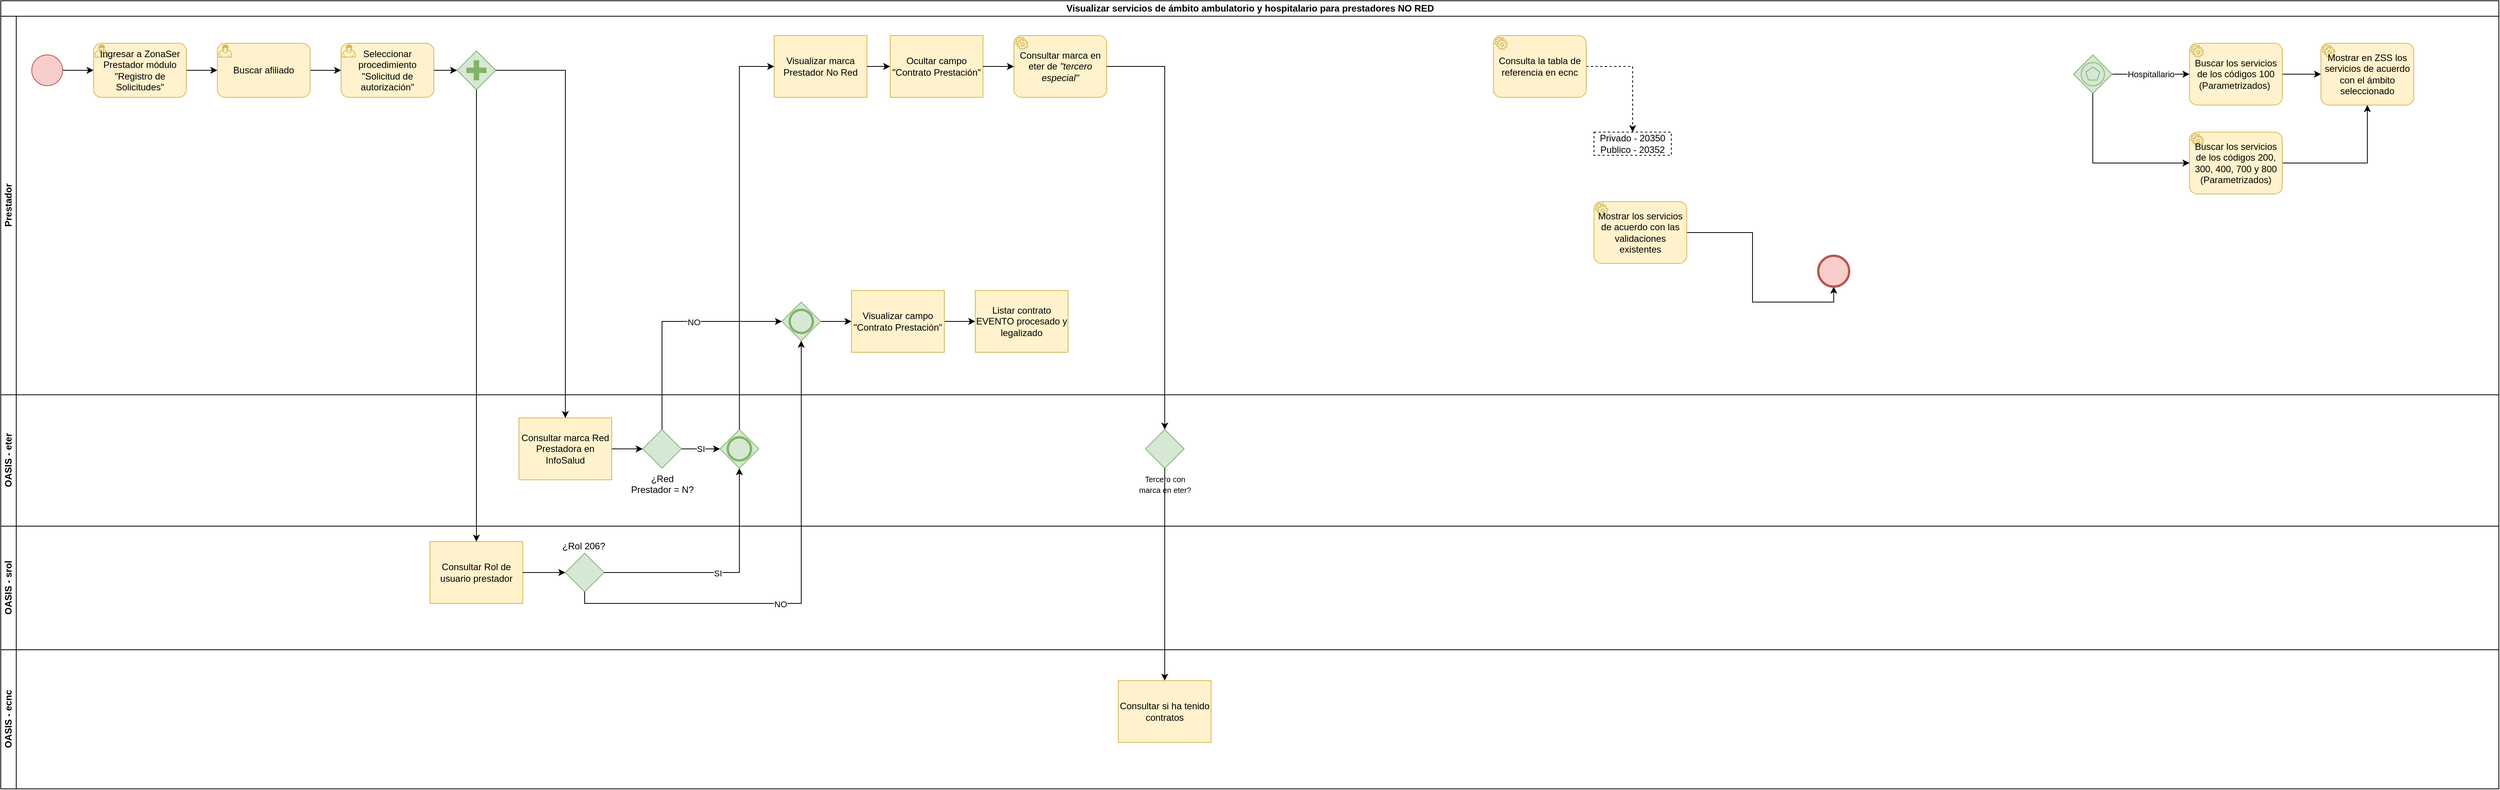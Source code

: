 <mxfile version="26.0.15">
  <diagram name="Página-1" id="TRl0oPyITWr-6Asu_PwD">
    <mxGraphModel dx="1050" dy="530" grid="1" gridSize="10" guides="1" tooltips="1" connect="1" arrows="1" fold="1" page="1" pageScale="1" pageWidth="2200" pageHeight="500" math="0" shadow="0">
      <root>
        <mxCell id="0" />
        <mxCell id="1" parent="0" />
        <mxCell id="DZp7piEdJl-Q790h61w1-1" value="Visualizar servicios de ámbito ambulatorio y hospitalario para prestadores NO RED" style="swimlane;childLayout=stackLayout;resizeParent=1;resizeParentMax=0;horizontal=1;startSize=20;horizontalStack=0;html=1;" parent="1" vertex="1">
          <mxGeometry x="40" y="40" width="3230" height="1020" as="geometry" />
        </mxCell>
        <mxCell id="DZp7piEdJl-Q790h61w1-2" value="&lt;font style=&quot;vertical-align: inherit;&quot;&gt;&lt;font style=&quot;vertical-align: inherit;&quot;&gt;Prestador&lt;/font&gt;&lt;/font&gt;" style="swimlane;startSize=20;horizontal=0;html=1;" parent="DZp7piEdJl-Q790h61w1-1" vertex="1">
          <mxGeometry y="20" width="3230" height="490" as="geometry" />
        </mxCell>
        <mxCell id="DZp7piEdJl-Q790h61w1-11" style="edgeStyle=orthogonalEdgeStyle;rounded=0;orthogonalLoop=1;jettySize=auto;html=1;entryX=0;entryY=0.5;entryDx=0;entryDy=0;entryPerimeter=0;" parent="DZp7piEdJl-Q790h61w1-2" source="DZp7piEdJl-Q790h61w1-10" target="DZp7piEdJl-Q790h61w1-6" edge="1">
          <mxGeometry relative="1" as="geometry" />
        </mxCell>
        <mxCell id="DZp7piEdJl-Q790h61w1-10" value="" style="points=[[0.145,0.145,0],[0.5,0,0],[0.855,0.145,0],[1,0.5,0],[0.855,0.855,0],[0.5,1,0],[0.145,0.855,0],[0,0.5,0]];shape=mxgraph.bpmn.event;html=1;verticalLabelPosition=bottom;labelBackgroundColor=#ffffff;verticalAlign=top;align=center;perimeter=ellipsePerimeter;outlineConnect=0;aspect=fixed;outline=standard;symbol=general;fillColor=#f8cecc;strokeColor=#b85450;" parent="DZp7piEdJl-Q790h61w1-2" vertex="1">
          <mxGeometry x="40" y="50" width="40" height="40" as="geometry" />
        </mxCell>
        <mxCell id="DZp7piEdJl-Q790h61w1-6" value="&lt;font style=&quot;vertical-align: inherit;&quot;&gt;&lt;font style=&quot;vertical-align: inherit;&quot;&gt;&lt;font style=&quot;vertical-align: inherit;&quot;&gt;&lt;font style=&quot;vertical-align: inherit;&quot;&gt;&lt;font style=&quot;vertical-align: inherit;&quot;&gt;&lt;font style=&quot;vertical-align: inherit;&quot;&gt;&lt;font style=&quot;vertical-align: inherit;&quot;&gt;&lt;font style=&quot;vertical-align: inherit;&quot;&gt;Ingresar a ZonaSer Prestador módulo &quot;Registro de Solicitudes&quot;&lt;/font&gt;&lt;/font&gt;&lt;/font&gt;&lt;/font&gt;&lt;/font&gt;&lt;/font&gt;&lt;/font&gt;&lt;/font&gt;" style="points=[[0.25,0,0],[0.5,0,0],[0.75,0,0],[1,0.25,0],[1,0.5,0],[1,0.75,0],[0.75,1,0],[0.5,1,0],[0.25,1,0],[0,0.75,0],[0,0.5,0],[0,0.25,0]];shape=mxgraph.bpmn.task;whiteSpace=wrap;rectStyle=rounded;size=10;html=1;container=1;expand=0;collapsible=0;taskMarker=user;fillColor=#fff2cc;strokeColor=#d6b656;" parent="DZp7piEdJl-Q790h61w1-2" vertex="1">
          <mxGeometry x="120" y="35" width="120" height="70" as="geometry" />
        </mxCell>
        <mxCell id="DZp7piEdJl-Q790h61w1-5" style="edgeStyle=orthogonalEdgeStyle;rounded=0;orthogonalLoop=1;jettySize=auto;html=1;entryX=0;entryY=0.5;entryDx=0;entryDy=0;entryPerimeter=0;" parent="DZp7piEdJl-Q790h61w1-2" source="DZp7piEdJl-Q790h61w1-6" target="YhVUN2A8UuCsmT0SYXPu-39" edge="1">
          <mxGeometry relative="1" as="geometry">
            <mxPoint x="280" y="70" as="targetPoint" />
          </mxGeometry>
        </mxCell>
        <mxCell id="DZp7piEdJl-Q790h61w1-26" value="Consultar marca en eter de &lt;i&gt;&quot;tercero especial&quot;&lt;/i&gt;" style="points=[[0.25,0,0],[0.5,0,0],[0.75,0,0],[1,0.25,0],[1,0.5,0],[1,0.75,0],[0.75,1,0],[0.5,1,0],[0.25,1,0],[0,0.75,0],[0,0.5,0],[0,0.25,0]];shape=mxgraph.bpmn.task;whiteSpace=wrap;rectStyle=rounded;size=10;html=1;container=1;expand=0;collapsible=0;taskMarker=service;fillColor=#fff2cc;strokeColor=#d6b656;" parent="DZp7piEdJl-Q790h61w1-2" vertex="1">
          <mxGeometry x="1310" y="25" width="120" height="80" as="geometry" />
        </mxCell>
        <mxCell id="DZp7piEdJl-Q790h61w1-32" value="Mostrar en ZSS los servicios de acuerdo con el ámbito seleccionado" style="points=[[0.25,0,0],[0.5,0,0],[0.75,0,0],[1,0.25,0],[1,0.5,0],[1,0.75,0],[0.75,1,0],[0.5,1,0],[0.25,1,0],[0,0.75,0],[0,0.5,0],[0,0.25,0]];shape=mxgraph.bpmn.task;whiteSpace=wrap;rectStyle=rounded;size=10;html=1;container=1;expand=0;collapsible=0;taskMarker=service;fillColor=#fff2cc;strokeColor=#d6b656;" parent="DZp7piEdJl-Q790h61w1-2" vertex="1">
          <mxGeometry x="3000" y="35" width="120" height="80" as="geometry" />
        </mxCell>
        <mxCell id="FZRKKht7appjnMGiK8aR-16" style="edgeStyle=orthogonalEdgeStyle;rounded=0;orthogonalLoop=1;jettySize=auto;html=1;dashed=1;" edge="1" parent="DZp7piEdJl-Q790h61w1-2" source="DZp7piEdJl-Q790h61w1-36" target="FZRKKht7appjnMGiK8aR-15">
          <mxGeometry relative="1" as="geometry" />
        </mxCell>
        <mxCell id="DZp7piEdJl-Q790h61w1-36" value="Consulta la tabla de referencia en ecnc" style="points=[[0.25,0,0],[0.5,0,0],[0.75,0,0],[1,0.25,0],[1,0.5,0],[1,0.75,0],[0.75,1,0],[0.5,1,0],[0.25,1,0],[0,0.75,0],[0,0.5,0],[0,0.25,0]];shape=mxgraph.bpmn.task;whiteSpace=wrap;rectStyle=rounded;size=10;html=1;container=1;expand=0;collapsible=0;taskMarker=service;fillColor=#fff2cc;strokeColor=#d6b656;" parent="DZp7piEdJl-Q790h61w1-2" vertex="1">
          <mxGeometry x="1930" y="25" width="120" height="80" as="geometry" />
        </mxCell>
        <mxCell id="DZp7piEdJl-Q790h61w1-57" style="edgeStyle=orthogonalEdgeStyle;rounded=0;orthogonalLoop=1;jettySize=auto;html=1;entryX=0.5;entryY=1;entryDx=0;entryDy=0;entryPerimeter=0;" parent="DZp7piEdJl-Q790h61w1-2" source="DZp7piEdJl-Q790h61w1-43" target="DZp7piEdJl-Q790h61w1-55" edge="1">
          <mxGeometry relative="1" as="geometry" />
        </mxCell>
        <mxCell id="DZp7piEdJl-Q790h61w1-43" value="Mostrar los servicios de acuerdo con las validaciones existentes" style="points=[[0.25,0,0],[0.5,0,0],[0.75,0,0],[1,0.25,0],[1,0.5,0],[1,0.75,0],[0.75,1,0],[0.5,1,0],[0.25,1,0],[0,0.75,0],[0,0.5,0],[0,0.25,0]];shape=mxgraph.bpmn.task;whiteSpace=wrap;rectStyle=rounded;size=10;html=1;container=1;expand=0;collapsible=0;taskMarker=service;fillColor=#fff2cc;strokeColor=#d6b656;" parent="DZp7piEdJl-Q790h61w1-2" vertex="1">
          <mxGeometry x="2060" y="240" width="120" height="80" as="geometry" />
        </mxCell>
        <mxCell id="DZp7piEdJl-Q790h61w1-53" style="edgeStyle=orthogonalEdgeStyle;rounded=0;orthogonalLoop=1;jettySize=auto;html=1;entryX=0;entryY=0.5;entryDx=0;entryDy=0;entryPerimeter=0;" parent="DZp7piEdJl-Q790h61w1-2" source="DZp7piEdJl-Q790h61w1-45" target="DZp7piEdJl-Q790h61w1-32" edge="1">
          <mxGeometry relative="1" as="geometry" />
        </mxCell>
        <mxCell id="DZp7piEdJl-Q790h61w1-45" value="Buscar los servicios de los códigos 100&lt;br&gt;(Parametrizados)&amp;nbsp;" style="points=[[0.25,0,0],[0.5,0,0],[0.75,0,0],[1,0.25,0],[1,0.5,0],[1,0.75,0],[0.75,1,0],[0.5,1,0],[0.25,1,0],[0,0.75,0],[0,0.5,0],[0,0.25,0]];shape=mxgraph.bpmn.task;whiteSpace=wrap;rectStyle=rounded;size=10;html=1;container=1;expand=0;collapsible=0;taskMarker=service;fillColor=#fff2cc;strokeColor=#d6b656;" parent="DZp7piEdJl-Q790h61w1-2" vertex="1">
          <mxGeometry x="2830" y="35" width="120" height="80" as="geometry" />
        </mxCell>
        <mxCell id="DZp7piEdJl-Q790h61w1-54" style="edgeStyle=orthogonalEdgeStyle;rounded=0;orthogonalLoop=1;jettySize=auto;html=1;" parent="DZp7piEdJl-Q790h61w1-2" source="DZp7piEdJl-Q790h61w1-46" target="DZp7piEdJl-Q790h61w1-32" edge="1">
          <mxGeometry relative="1" as="geometry" />
        </mxCell>
        <mxCell id="DZp7piEdJl-Q790h61w1-46" value="Buscar los servicios de los códigos 200, 300, 400, 700 y 800&lt;br&gt;(Parametrizados)" style="points=[[0.25,0,0],[0.5,0,0],[0.75,0,0],[1,0.25,0],[1,0.5,0],[1,0.75,0],[0.75,1,0],[0.5,1,0],[0.25,1,0],[0,0.75,0],[0,0.5,0],[0,0.25,0]];shape=mxgraph.bpmn.task;whiteSpace=wrap;rectStyle=rounded;size=10;html=1;container=1;expand=0;collapsible=0;taskMarker=service;fillColor=#fff2cc;strokeColor=#d6b656;" parent="DZp7piEdJl-Q790h61w1-2" vertex="1">
          <mxGeometry x="2830" y="150" width="120" height="80" as="geometry" />
        </mxCell>
        <mxCell id="DZp7piEdJl-Q790h61w1-50" value="Hospitallario" style="edgeStyle=orthogonalEdgeStyle;rounded=0;orthogonalLoop=1;jettySize=auto;html=1;" parent="DZp7piEdJl-Q790h61w1-2" source="DZp7piEdJl-Q790h61w1-47" target="DZp7piEdJl-Q790h61w1-45" edge="1">
          <mxGeometry relative="1" as="geometry" />
        </mxCell>
        <mxCell id="DZp7piEdJl-Q790h61w1-47" value="" style="points=[[0.25,0.25,0],[0.5,0,0],[0.75,0.25,0],[1,0.5,0],[0.75,0.75,0],[0.5,1,0],[0.25,0.75,0],[0,0.5,0]];shape=mxgraph.bpmn.gateway2;html=1;verticalLabelPosition=bottom;labelBackgroundColor=#ffffff;verticalAlign=top;align=center;perimeter=rhombusPerimeter;outlineConnect=0;outline=standard;symbol=multiple;fillColor=#d5e8d4;strokeColor=#82b366;" parent="DZp7piEdJl-Q790h61w1-2" vertex="1">
          <mxGeometry x="2680" y="50" width="50" height="50" as="geometry" />
        </mxCell>
        <mxCell id="DZp7piEdJl-Q790h61w1-55" value="" style="points=[[0.145,0.145,0],[0.5,0,0],[0.855,0.145,0],[1,0.5,0],[0.855,0.855,0],[0.5,1,0],[0.145,0.855,0],[0,0.5,0]];shape=mxgraph.bpmn.event;html=1;verticalLabelPosition=bottom;labelBackgroundColor=#ffffff;verticalAlign=top;align=center;perimeter=ellipsePerimeter;outlineConnect=0;aspect=fixed;outline=end;symbol=terminate2;fillColor=#f8cecc;strokeColor=#b85450;" parent="DZp7piEdJl-Q790h61w1-2" vertex="1">
          <mxGeometry x="2350" y="310" width="40" height="40" as="geometry" />
        </mxCell>
        <mxCell id="YhVUN2A8UuCsmT0SYXPu-41" style="edgeStyle=orthogonalEdgeStyle;rounded=0;orthogonalLoop=1;jettySize=auto;html=1;" parent="DZp7piEdJl-Q790h61w1-2" source="YhVUN2A8UuCsmT0SYXPu-39" target="YhVUN2A8UuCsmT0SYXPu-40" edge="1">
          <mxGeometry relative="1" as="geometry" />
        </mxCell>
        <mxCell id="YhVUN2A8UuCsmT0SYXPu-39" value="&lt;font style=&quot;vertical-align: inherit;&quot;&gt;&lt;font style=&quot;vertical-align: inherit;&quot;&gt;Buscar afiliado&lt;/font&gt;&lt;/font&gt;" style="points=[[0.25,0,0],[0.5,0,0],[0.75,0,0],[1,0.25,0],[1,0.5,0],[1,0.75,0],[0.75,1,0],[0.5,1,0],[0.25,1,0],[0,0.75,0],[0,0.5,0],[0,0.25,0]];shape=mxgraph.bpmn.task;whiteSpace=wrap;rectStyle=rounded;size=10;html=1;container=1;expand=0;collapsible=0;taskMarker=user;fillColor=#fff2cc;strokeColor=#d6b656;" parent="DZp7piEdJl-Q790h61w1-2" vertex="1">
          <mxGeometry x="280" y="35" width="120" height="70" as="geometry" />
        </mxCell>
        <mxCell id="YhVUN2A8UuCsmT0SYXPu-40" value="&lt;font style=&quot;vertical-align: inherit;&quot;&gt;&lt;font style=&quot;vertical-align: inherit;&quot;&gt;&lt;font style=&quot;vertical-align: inherit;&quot;&gt;&lt;font style=&quot;vertical-align: inherit;&quot;&gt;Seleccionar procedimiento &quot;Solicitud de autorización&quot;&lt;/font&gt;&lt;/font&gt;&lt;/font&gt;&lt;/font&gt;" style="points=[[0.25,0,0],[0.5,0,0],[0.75,0,0],[1,0.25,0],[1,0.5,0],[1,0.75,0],[0.75,1,0],[0.5,1,0],[0.25,1,0],[0,0.75,0],[0,0.5,0],[0,0.25,0]];shape=mxgraph.bpmn.task;whiteSpace=wrap;rectStyle=rounded;size=10;html=1;container=1;expand=0;collapsible=0;taskMarker=user;fillColor=#fff2cc;strokeColor=#d6b656;" parent="DZp7piEdJl-Q790h61w1-2" vertex="1">
          <mxGeometry x="440" y="35" width="120" height="70" as="geometry" />
        </mxCell>
        <mxCell id="YhVUN2A8UuCsmT0SYXPu-46" value="&lt;font style=&quot;vertical-align: inherit;&quot;&gt;&lt;font style=&quot;vertical-align: inherit;&quot;&gt;Visualizar marca Prestador No Red&lt;/font&gt;&lt;/font&gt;" style="points=[[0.25,0,0],[0.5,0,0],[0.75,0,0],[1,0.25,0],[1,0.5,0],[1,0.75,0],[0.75,1,0],[0.5,1,0],[0.25,1,0],[0,0.75,0],[0,0.5,0],[0,0.25,0]];shape=mxgraph.bpmn.task2;whiteSpace=wrap;rectStyle=rounded;size=10;html=1;container=1;expand=0;collapsible=0;taskMarker=script;fillColor=#fff2cc;strokeColor=#d6b656;" parent="DZp7piEdJl-Q790h61w1-2" vertex="1">
          <mxGeometry x="1000" y="25" width="120" height="80" as="geometry" />
        </mxCell>
        <mxCell id="YhVUN2A8UuCsmT0SYXPu-48" value="&lt;font style=&quot;vertical-align: inherit;&quot;&gt;&lt;font style=&quot;vertical-align: inherit;&quot;&gt;Ocultar campo &quot;Contrato Prestación&quot;&lt;/font&gt;&lt;/font&gt;" style="points=[[0.25,0,0],[0.5,0,0],[0.75,0,0],[1,0.25,0],[1,0.5,0],[1,0.75,0],[0.75,1,0],[0.5,1,0],[0.25,1,0],[0,0.75,0],[0,0.5,0],[0,0.25,0]];shape=mxgraph.bpmn.task2;whiteSpace=wrap;rectStyle=rounded;size=10;html=1;container=1;expand=0;collapsible=0;taskMarker=script;fillColor=#fff2cc;strokeColor=#d6b656;" parent="DZp7piEdJl-Q790h61w1-2" vertex="1">
          <mxGeometry x="1150" y="25" width="120" height="80" as="geometry" />
        </mxCell>
        <mxCell id="YhVUN2A8UuCsmT0SYXPu-47" style="edgeStyle=orthogonalEdgeStyle;rounded=0;orthogonalLoop=1;jettySize=auto;html=1;" parent="DZp7piEdJl-Q790h61w1-2" source="YhVUN2A8UuCsmT0SYXPu-46" target="YhVUN2A8UuCsmT0SYXPu-48" edge="1">
          <mxGeometry relative="1" as="geometry">
            <mxPoint x="1070" y="65" as="targetPoint" />
          </mxGeometry>
        </mxCell>
        <mxCell id="FZRKKht7appjnMGiK8aR-13" style="edgeStyle=orthogonalEdgeStyle;rounded=0;orthogonalLoop=1;jettySize=auto;html=1;entryX=0;entryY=0.5;entryDx=0;entryDy=0;entryPerimeter=0;" edge="1" parent="DZp7piEdJl-Q790h61w1-2" source="YhVUN2A8UuCsmT0SYXPu-50" target="FZRKKht7appjnMGiK8aR-14">
          <mxGeometry relative="1" as="geometry">
            <mxPoint x="1250" y="240" as="targetPoint" />
          </mxGeometry>
        </mxCell>
        <mxCell id="YhVUN2A8UuCsmT0SYXPu-50" value="&lt;font style=&quot;vertical-align: inherit;&quot;&gt;&lt;font style=&quot;vertical-align: inherit;&quot;&gt;Visualizar campo &quot;Contrato Prestación&quot;&lt;/font&gt;&lt;/font&gt;" style="points=[[0.25,0,0],[0.5,0,0],[0.75,0,0],[1,0.25,0],[1,0.5,0],[1,0.75,0],[0.75,1,0],[0.5,1,0],[0.25,1,0],[0,0.75,0],[0,0.5,0],[0,0.25,0]];shape=mxgraph.bpmn.task2;whiteSpace=wrap;rectStyle=rounded;size=10;html=1;container=1;expand=0;collapsible=0;taskMarker=script;fillColor=#fff2cc;strokeColor=#d6b656;" parent="DZp7piEdJl-Q790h61w1-2" vertex="1">
          <mxGeometry x="1100" y="355" width="120" height="80" as="geometry" />
        </mxCell>
        <mxCell id="YhVUN2A8UuCsmT0SYXPu-52" value="" style="points=[[0.25,0.25,0],[0.5,0,0],[0.75,0.25,0],[1,0.5,0],[0.75,0.75,0],[0.5,1,0],[0.25,0.75,0],[0,0.5,0]];shape=mxgraph.bpmn.gateway2;html=1;verticalLabelPosition=bottom;labelBackgroundColor=#ffffff;verticalAlign=top;align=center;perimeter=rhombusPerimeter;outlineConnect=0;outline=none;symbol=none;gwType=parallel;fillColor=#d5e8d4;strokeColor=#82b366;" parent="DZp7piEdJl-Q790h61w1-2" vertex="1">
          <mxGeometry x="590" y="45" width="50" height="50" as="geometry" />
        </mxCell>
        <mxCell id="YhVUN2A8UuCsmT0SYXPu-53" value="" style="edgeStyle=orthogonalEdgeStyle;rounded=0;orthogonalLoop=1;jettySize=auto;html=1;" parent="DZp7piEdJl-Q790h61w1-2" source="YhVUN2A8UuCsmT0SYXPu-40" target="YhVUN2A8UuCsmT0SYXPu-52" edge="1">
          <mxGeometry relative="1" as="geometry">
            <mxPoint x="625" y="460" as="targetPoint" />
            <mxPoint x="625" y="95" as="sourcePoint" />
          </mxGeometry>
        </mxCell>
        <mxCell id="FZRKKht7appjnMGiK8aR-2" style="edgeStyle=orthogonalEdgeStyle;rounded=0;orthogonalLoop=1;jettySize=auto;html=1;" edge="1" parent="DZp7piEdJl-Q790h61w1-2" source="YhVUN2A8UuCsmT0SYXPu-48" target="DZp7piEdJl-Q790h61w1-26">
          <mxGeometry relative="1" as="geometry">
            <mxPoint x="1310" y="65" as="targetPoint" />
          </mxGeometry>
        </mxCell>
        <mxCell id="FZRKKht7appjnMGiK8aR-7" style="edgeStyle=orthogonalEdgeStyle;rounded=0;orthogonalLoop=1;jettySize=auto;html=1;" edge="1" parent="DZp7piEdJl-Q790h61w1-2" source="FZRKKht7appjnMGiK8aR-6" target="YhVUN2A8UuCsmT0SYXPu-50">
          <mxGeometry relative="1" as="geometry" />
        </mxCell>
        <mxCell id="FZRKKht7appjnMGiK8aR-6" value="" style="points=[[0.25,0.25,0],[0.5,0,0],[0.75,0.25,0],[1,0.5,0],[0.75,0.75,0],[0.5,1,0],[0.25,0.75,0],[0,0.5,0]];shape=mxgraph.bpmn.gateway2;html=1;verticalLabelPosition=bottom;labelBackgroundColor=#ffffff;verticalAlign=top;align=center;perimeter=rhombusPerimeter;outlineConnect=0;outline=end;symbol=general;fillColor=#d5e8d4;strokeColor=#82b366;" vertex="1" parent="DZp7piEdJl-Q790h61w1-2">
          <mxGeometry x="1010" y="370" width="50" height="50" as="geometry" />
        </mxCell>
        <mxCell id="FZRKKht7appjnMGiK8aR-12" style="edgeStyle=orthogonalEdgeStyle;rounded=0;orthogonalLoop=1;jettySize=auto;html=1;entryX=0;entryY=0.5;entryDx=0;entryDy=0;entryPerimeter=0;" edge="1" parent="DZp7piEdJl-Q790h61w1-2" source="DZp7piEdJl-Q790h61w1-47" target="DZp7piEdJl-Q790h61w1-46">
          <mxGeometry relative="1" as="geometry">
            <Array as="points">
              <mxPoint x="2705" y="190" />
            </Array>
          </mxGeometry>
        </mxCell>
        <mxCell id="FZRKKht7appjnMGiK8aR-14" value="&lt;font style=&quot;vertical-align: inherit;&quot;&gt;&lt;font style=&quot;vertical-align: inherit;&quot;&gt;Listar contrato EVENTO procesado y legalizado&lt;/font&gt;&lt;/font&gt;" style="points=[[0.25,0,0],[0.5,0,0],[0.75,0,0],[1,0.25,0],[1,0.5,0],[1,0.75,0],[0.75,1,0],[0.5,1,0],[0.25,1,0],[0,0.75,0],[0,0.5,0],[0,0.25,0]];shape=mxgraph.bpmn.task2;whiteSpace=wrap;rectStyle=rounded;size=10;html=1;container=1;expand=0;collapsible=0;taskMarker=script;fillColor=#fff2cc;strokeColor=#d6b656;" vertex="1" parent="DZp7piEdJl-Q790h61w1-2">
          <mxGeometry x="1260" y="355" width="120" height="80" as="geometry" />
        </mxCell>
        <mxCell id="FZRKKht7appjnMGiK8aR-15" value="Privado - 20350&lt;div&gt;Publico - 20352&lt;/div&gt;" style="text;html=1;align=center;verticalAlign=middle;whiteSpace=wrap;rounded=0;dashed=1;strokeColor=default;" vertex="1" parent="DZp7piEdJl-Q790h61w1-2">
          <mxGeometry x="2060" y="150" width="100" height="30" as="geometry" />
        </mxCell>
        <mxCell id="YhVUN2A8UuCsmT0SYXPu-1" value="&lt;font style=&quot;vertical-align: inherit;&quot;&gt;&lt;font style=&quot;vertical-align: inherit;&quot;&gt;&lt;font style=&quot;vertical-align: inherit;&quot;&gt;&lt;font style=&quot;vertical-align: inherit;&quot;&gt;OASIS - eter&lt;/font&gt;&lt;/font&gt;&lt;/font&gt;&lt;/font&gt;" style="swimlane;startSize=20;horizontal=0;html=1;" parent="DZp7piEdJl-Q790h61w1-1" vertex="1">
          <mxGeometry y="510" width="3230" height="170" as="geometry" />
        </mxCell>
        <mxCell id="YhVUN2A8UuCsmT0SYXPu-51" value="Consultar marca Red Prestadora en InfoSalud" style="points=[[0.25,0,0],[0.5,0,0],[0.75,0,0],[1,0.25,0],[1,0.5,0],[1,0.75,0],[0.75,1,0],[0.5,1,0],[0.25,1,0],[0,0.75,0],[0,0.5,0],[0,0.25,0]];shape=mxgraph.bpmn.task2;whiteSpace=wrap;rectStyle=rounded;size=10;html=1;container=1;expand=0;collapsible=0;taskMarker=script;fillColor=#fff2cc;strokeColor=#d6b656;" parent="YhVUN2A8UuCsmT0SYXPu-1" vertex="1">
          <mxGeometry x="670" y="30" width="120" height="80" as="geometry" />
        </mxCell>
        <mxCell id="YhVUN2A8UuCsmT0SYXPu-58" value="" style="points=[[0.25,0.25,0],[0.5,0,0],[0.75,0.25,0],[1,0.5,0],[0.75,0.75,0],[0.5,1,0],[0.25,0.75,0],[0,0.5,0]];shape=mxgraph.bpmn.gateway2;html=1;verticalLabelPosition=bottom;labelBackgroundColor=#ffffff;verticalAlign=top;align=center;perimeter=rhombusPerimeter;outlineConnect=0;outline=end;symbol=general;fillColor=#d5e8d4;strokeColor=#82b366;" parent="YhVUN2A8UuCsmT0SYXPu-1" vertex="1">
          <mxGeometry x="930" y="45" width="50" height="50" as="geometry" />
        </mxCell>
        <mxCell id="YhVUN2A8UuCsmT0SYXPu-57" style="edgeStyle=orthogonalEdgeStyle;rounded=0;orthogonalLoop=1;jettySize=auto;html=1;" parent="YhVUN2A8UuCsmT0SYXPu-1" source="YhVUN2A8UuCsmT0SYXPu-60" target="YhVUN2A8UuCsmT0SYXPu-58" edge="1">
          <mxGeometry relative="1" as="geometry">
            <mxPoint x="860" y="55" as="targetPoint" />
          </mxGeometry>
        </mxCell>
        <mxCell id="YhVUN2A8UuCsmT0SYXPu-69" value="SI" style="edgeLabel;html=1;align=center;verticalAlign=middle;resizable=0;points=[];" parent="YhVUN2A8UuCsmT0SYXPu-57" vertex="1" connectable="0">
          <mxGeometry x="-0.022" relative="1" as="geometry">
            <mxPoint as="offset" />
          </mxGeometry>
        </mxCell>
        <mxCell id="YhVUN2A8UuCsmT0SYXPu-60" value="¿Red &lt;br&gt;Prestador = N?" style="points=[[0.25,0.25,0],[0.5,0,0],[0.75,0.25,0],[1,0.5,0],[0.75,0.75,0],[0.5,1,0],[0.25,0.75,0],[0,0.5,0]];shape=mxgraph.bpmn.gateway2;html=1;verticalLabelPosition=bottom;labelBackgroundColor=#ffffff;verticalAlign=top;align=center;perimeter=rhombusPerimeter;outlineConnect=0;outline=none;symbol=none;fillColor=#d5e8d4;strokeColor=#82b366;labelPosition=center;" parent="YhVUN2A8UuCsmT0SYXPu-1" vertex="1">
          <mxGeometry x="830" y="45" width="50" height="50" as="geometry" />
        </mxCell>
        <mxCell id="YhVUN2A8UuCsmT0SYXPu-61" value="" style="edgeStyle=orthogonalEdgeStyle;rounded=0;orthogonalLoop=1;jettySize=auto;html=1;" parent="YhVUN2A8UuCsmT0SYXPu-1" source="YhVUN2A8UuCsmT0SYXPu-51" target="YhVUN2A8UuCsmT0SYXPu-60" edge="1">
          <mxGeometry relative="1" as="geometry">
            <mxPoint x="1040" y="425" as="targetPoint" />
            <mxPoint x="840" y="425" as="sourcePoint" />
          </mxGeometry>
        </mxCell>
        <mxCell id="DZp7piEdJl-Q790h61w1-29" value="&lt;font style=&quot;font-size: 10px;&quot;&gt;Tercero con &lt;br&gt;marca en eter?&lt;/font&gt;" style="points=[[0.25,0.25,0],[0.5,0,0],[0.75,0.25,0],[1,0.5,0],[0.75,0.75,0],[0.5,1,0],[0.25,0.75,0],[0,0.5,0]];shape=mxgraph.bpmn.gateway2;html=1;verticalLabelPosition=bottom;labelBackgroundColor=#ffffff;verticalAlign=top;align=center;perimeter=rhombusPerimeter;outlineConnect=0;outline=none;symbol=none;fillColor=#d5e8d4;strokeColor=#82b366;" parent="YhVUN2A8UuCsmT0SYXPu-1" vertex="1">
          <mxGeometry x="1480" y="45" width="50" height="50" as="geometry" />
        </mxCell>
        <mxCell id="YhVUN2A8UuCsmT0SYXPu-54" value="&lt;font style=&quot;vertical-align: inherit;&quot;&gt;&lt;font style=&quot;vertical-align: inherit;&quot;&gt;&lt;font style=&quot;vertical-align: inherit;&quot;&gt;&lt;font style=&quot;vertical-align: inherit;&quot;&gt;&lt;font style=&quot;vertical-align: inherit;&quot;&gt;&lt;font style=&quot;vertical-align: inherit;&quot;&gt;OASIS - srol&lt;/font&gt;&lt;/font&gt;&lt;/font&gt;&lt;/font&gt;&lt;/font&gt;&lt;/font&gt;" style="swimlane;startSize=20;horizontal=0;html=1;" parent="DZp7piEdJl-Q790h61w1-1" vertex="1">
          <mxGeometry y="680" width="3230" height="160" as="geometry" />
        </mxCell>
        <mxCell id="YhVUN2A8UuCsmT0SYXPu-55" value="Consultar Rol de usuario prestador" style="points=[[0.25,0,0],[0.5,0,0],[0.75,0,0],[1,0.25,0],[1,0.5,0],[1,0.75,0],[0.75,1,0],[0.5,1,0],[0.25,1,0],[0,0.75,0],[0,0.5,0],[0,0.25,0]];shape=mxgraph.bpmn.task2;whiteSpace=wrap;rectStyle=rounded;size=10;html=1;container=1;expand=0;collapsible=0;taskMarker=script;fillColor=#fff2cc;strokeColor=#d6b656;" parent="YhVUN2A8UuCsmT0SYXPu-54" vertex="1">
          <mxGeometry x="555" y="20" width="120" height="80" as="geometry" />
        </mxCell>
        <mxCell id="YhVUN2A8UuCsmT0SYXPu-66" value="¿Rol 206?&amp;nbsp;" style="points=[[0.25,0.25,0],[0.5,0,0],[0.75,0.25,0],[1,0.5,0],[0.75,0.75,0],[0.5,1,0],[0.25,0.75,0],[0,0.5,0]];shape=mxgraph.bpmn.gateway2;html=1;verticalLabelPosition=top;labelBackgroundColor=#ffffff;verticalAlign=bottom;align=center;perimeter=rhombusPerimeter;outlineConnect=0;outline=none;symbol=none;fillColor=#d5e8d4;strokeColor=#82b366;labelPosition=center;" parent="YhVUN2A8UuCsmT0SYXPu-54" vertex="1">
          <mxGeometry x="730" y="35" width="50" height="50" as="geometry" />
        </mxCell>
        <mxCell id="YhVUN2A8UuCsmT0SYXPu-59" style="edgeStyle=orthogonalEdgeStyle;rounded=0;orthogonalLoop=1;jettySize=auto;html=1;entryX=0;entryY=0.5;entryDx=0;entryDy=0;entryPerimeter=0;" parent="YhVUN2A8UuCsmT0SYXPu-54" source="YhVUN2A8UuCsmT0SYXPu-55" target="YhVUN2A8UuCsmT0SYXPu-66" edge="1">
          <mxGeometry relative="1" as="geometry" />
        </mxCell>
        <mxCell id="YhVUN2A8UuCsmT0SYXPu-49" style="edgeStyle=orthogonalEdgeStyle;rounded=0;orthogonalLoop=1;jettySize=auto;html=1;" parent="DZp7piEdJl-Q790h61w1-1" source="YhVUN2A8UuCsmT0SYXPu-52" target="YhVUN2A8UuCsmT0SYXPu-51" edge="1">
          <mxGeometry relative="1" as="geometry">
            <mxPoint x="625" y="520" as="targetPoint" />
          </mxGeometry>
        </mxCell>
        <mxCell id="YhVUN2A8UuCsmT0SYXPu-56" style="edgeStyle=orthogonalEdgeStyle;rounded=0;orthogonalLoop=1;jettySize=auto;html=1;" parent="DZp7piEdJl-Q790h61w1-1" source="YhVUN2A8UuCsmT0SYXPu-52" target="YhVUN2A8UuCsmT0SYXPu-55" edge="1">
          <mxGeometry relative="1" as="geometry" />
        </mxCell>
        <mxCell id="YhVUN2A8UuCsmT0SYXPu-70" style="edgeStyle=orthogonalEdgeStyle;rounded=0;orthogonalLoop=1;jettySize=auto;html=1;" parent="DZp7piEdJl-Q790h61w1-1" source="YhVUN2A8UuCsmT0SYXPu-66" target="YhVUN2A8UuCsmT0SYXPu-58" edge="1">
          <mxGeometry relative="1" as="geometry">
            <mxPoint x="860" y="620" as="targetPoint" />
          </mxGeometry>
        </mxCell>
        <mxCell id="YhVUN2A8UuCsmT0SYXPu-71" value="SI" style="edgeLabel;html=1;align=center;verticalAlign=middle;resizable=0;points=[];" parent="YhVUN2A8UuCsmT0SYXPu-70" vertex="1" connectable="0">
          <mxGeometry x="-0.056" y="-1" relative="1" as="geometry">
            <mxPoint as="offset" />
          </mxGeometry>
        </mxCell>
        <mxCell id="YhVUN2A8UuCsmT0SYXPu-72" style="edgeStyle=orthogonalEdgeStyle;rounded=0;orthogonalLoop=1;jettySize=auto;html=1;entryX=0;entryY=0.5;entryDx=0;entryDy=0;entryPerimeter=0;exitX=0.5;exitY=0;exitDx=0;exitDy=0;exitPerimeter=0;" parent="DZp7piEdJl-Q790h61w1-1" source="YhVUN2A8UuCsmT0SYXPu-58" target="YhVUN2A8UuCsmT0SYXPu-46" edge="1">
          <mxGeometry relative="1" as="geometry" />
        </mxCell>
        <mxCell id="FZRKKht7appjnMGiK8aR-5" style="edgeStyle=orthogonalEdgeStyle;rounded=0;orthogonalLoop=1;jettySize=auto;html=1;entryX=0;entryY=0.5;entryDx=0;entryDy=0;entryPerimeter=0;" edge="1" parent="DZp7piEdJl-Q790h61w1-1" source="YhVUN2A8UuCsmT0SYXPu-60" target="FZRKKht7appjnMGiK8aR-6">
          <mxGeometry relative="1" as="geometry">
            <Array as="points">
              <mxPoint x="855" y="415" />
            </Array>
          </mxGeometry>
        </mxCell>
        <mxCell id="FZRKKht7appjnMGiK8aR-10" value="NO" style="edgeLabel;html=1;align=center;verticalAlign=middle;resizable=0;points=[];" vertex="1" connectable="0" parent="FZRKKht7appjnMGiK8aR-5">
          <mxGeometry x="0.227" y="-1" relative="1" as="geometry">
            <mxPoint as="offset" />
          </mxGeometry>
        </mxCell>
        <mxCell id="FZRKKht7appjnMGiK8aR-8" style="edgeStyle=orthogonalEdgeStyle;rounded=0;orthogonalLoop=1;jettySize=auto;html=1;entryX=0.5;entryY=1;entryDx=0;entryDy=0;entryPerimeter=0;" edge="1" parent="DZp7piEdJl-Q790h61w1-1" source="YhVUN2A8UuCsmT0SYXPu-66" target="FZRKKht7appjnMGiK8aR-6">
          <mxGeometry relative="1" as="geometry">
            <Array as="points">
              <mxPoint x="755" y="780" />
              <mxPoint x="1035" y="780" />
            </Array>
          </mxGeometry>
        </mxCell>
        <mxCell id="FZRKKht7appjnMGiK8aR-9" value="NO" style="edgeLabel;html=1;align=center;verticalAlign=middle;resizable=0;points=[];" vertex="1" connectable="0" parent="FZRKKht7appjnMGiK8aR-8">
          <mxGeometry x="-0.157" y="-1" relative="1" as="geometry">
            <mxPoint as="offset" />
          </mxGeometry>
        </mxCell>
        <mxCell id="DZp7piEdJl-Q790h61w1-28" style="edgeStyle=orthogonalEdgeStyle;rounded=0;orthogonalLoop=1;jettySize=auto;html=1;" parent="DZp7piEdJl-Q790h61w1-1" source="DZp7piEdJl-Q790h61w1-26" target="DZp7piEdJl-Q790h61w1-29" edge="1">
          <mxGeometry relative="1" as="geometry">
            <mxPoint x="1240" y="90" as="targetPoint" />
          </mxGeometry>
        </mxCell>
        <mxCell id="FZRKKht7appjnMGiK8aR-26" style="edgeStyle=orthogonalEdgeStyle;rounded=0;orthogonalLoop=1;jettySize=auto;html=1;" edge="1" parent="DZp7piEdJl-Q790h61w1-1" source="DZp7piEdJl-Q790h61w1-29" target="FZRKKht7appjnMGiK8aR-21">
          <mxGeometry relative="1" as="geometry">
            <mxPoint x="1505" y="890" as="targetPoint" />
          </mxGeometry>
        </mxCell>
        <mxCell id="FZRKKht7appjnMGiK8aR-22" value="&lt;font style=&quot;vertical-align: inherit;&quot;&gt;&lt;font style=&quot;vertical-align: inherit;&quot;&gt;&lt;font style=&quot;vertical-align: inherit;&quot;&gt;&lt;font style=&quot;vertical-align: inherit;&quot;&gt;&lt;font style=&quot;vertical-align: inherit;&quot;&gt;&lt;font style=&quot;vertical-align: inherit;&quot;&gt;OASIS - ecnc&lt;/font&gt;&lt;/font&gt;&lt;/font&gt;&lt;/font&gt;&lt;/font&gt;&lt;/font&gt;" style="swimlane;startSize=20;horizontal=0;html=1;" vertex="1" parent="DZp7piEdJl-Q790h61w1-1">
          <mxGeometry y="840" width="3230" height="180" as="geometry" />
        </mxCell>
        <mxCell id="FZRKKht7appjnMGiK8aR-21" value="&lt;font style=&quot;vertical-align: inherit;&quot;&gt;&lt;font style=&quot;vertical-align: inherit;&quot;&gt;Consultar si ha tenido contratos&lt;/font&gt;&lt;/font&gt;" style="points=[[0.25,0,0],[0.5,0,0],[0.75,0,0],[1,0.25,0],[1,0.5,0],[1,0.75,0],[0.75,1,0],[0.5,1,0],[0.25,1,0],[0,0.75,0],[0,0.5,0],[0,0.25,0]];shape=mxgraph.bpmn.task2;whiteSpace=wrap;rectStyle=rounded;size=10;html=1;container=1;expand=0;collapsible=0;taskMarker=script;fillColor=#fff2cc;strokeColor=#d6b656;" vertex="1" parent="FZRKKht7appjnMGiK8aR-22">
          <mxGeometry x="1445" y="40" width="120" height="80" as="geometry" />
        </mxCell>
      </root>
    </mxGraphModel>
  </diagram>
</mxfile>
